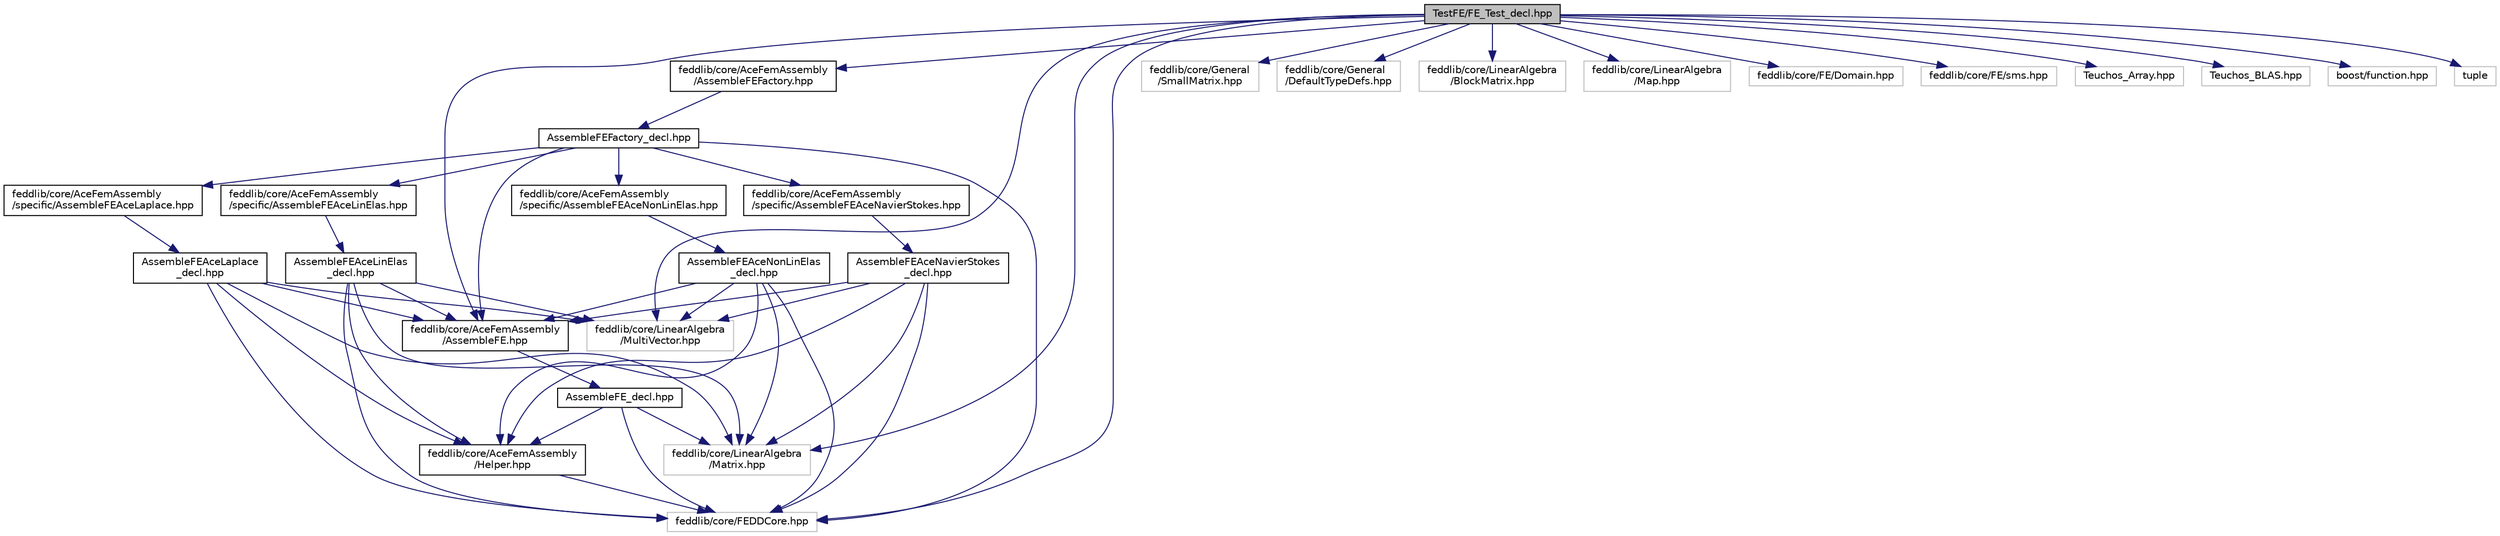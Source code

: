 digraph "TestFE/FE_Test_decl.hpp"
{
 // LATEX_PDF_SIZE
  edge [fontname="Helvetica",fontsize="10",labelfontname="Helvetica",labelfontsize="10"];
  node [fontname="Helvetica",fontsize="10",shape=record];
  Node1 [label="TestFE/FE_Test_decl.hpp",height=0.2,width=0.4,color="black", fillcolor="grey75", style="filled", fontcolor="black",tooltip=" "];
  Node1 -> Node2 [color="midnightblue",fontsize="10",style="solid"];
  Node2 [label="feddlib/core/FEDDCore.hpp",height=0.2,width=0.4,color="grey75", fillcolor="white", style="filled",tooltip=" "];
  Node1 -> Node3 [color="midnightblue",fontsize="10",style="solid"];
  Node3 [label="feddlib/core/General\l/SmallMatrix.hpp",height=0.2,width=0.4,color="grey75", fillcolor="white", style="filled",tooltip=" "];
  Node1 -> Node4 [color="midnightblue",fontsize="10",style="solid"];
  Node4 [label="feddlib/core/General\l/DefaultTypeDefs.hpp",height=0.2,width=0.4,color="grey75", fillcolor="white", style="filled",tooltip=" "];
  Node1 -> Node5 [color="midnightblue",fontsize="10",style="solid"];
  Node5 [label="feddlib/core/LinearAlgebra\l/Matrix.hpp",height=0.2,width=0.4,color="grey75", fillcolor="white", style="filled",tooltip=" "];
  Node1 -> Node6 [color="midnightblue",fontsize="10",style="solid"];
  Node6 [label="feddlib/core/LinearAlgebra\l/BlockMatrix.hpp",height=0.2,width=0.4,color="grey75", fillcolor="white", style="filled",tooltip=" "];
  Node1 -> Node7 [color="midnightblue",fontsize="10",style="solid"];
  Node7 [label="feddlib/core/LinearAlgebra\l/MultiVector.hpp",height=0.2,width=0.4,color="grey75", fillcolor="white", style="filled",tooltip=" "];
  Node1 -> Node8 [color="midnightblue",fontsize="10",style="solid"];
  Node8 [label="feddlib/core/LinearAlgebra\l/Map.hpp",height=0.2,width=0.4,color="grey75", fillcolor="white", style="filled",tooltip=" "];
  Node1 -> Node9 [color="midnightblue",fontsize="10",style="solid"];
  Node9 [label="feddlib/core/FE/Domain.hpp",height=0.2,width=0.4,color="grey75", fillcolor="white", style="filled",tooltip=" "];
  Node1 -> Node10 [color="midnightblue",fontsize="10",style="solid"];
  Node10 [label="feddlib/core/FE/sms.hpp",height=0.2,width=0.4,color="grey75", fillcolor="white", style="filled",tooltip=" "];
  Node1 -> Node11 [color="midnightblue",fontsize="10",style="solid"];
  Node11 [label="feddlib/core/AceFemAssembly\l/AssembleFE.hpp",height=0.2,width=0.4,color="black", fillcolor="white", style="filled",URL="$AssembleFE_8hpp.html",tooltip=" "];
  Node11 -> Node12 [color="midnightblue",fontsize="10",style="solid"];
  Node12 [label="AssembleFE_decl.hpp",height=0.2,width=0.4,color="black", fillcolor="white", style="filled",URL="$AssembleFE__decl_8hpp.html",tooltip=" "];
  Node12 -> Node2 [color="midnightblue",fontsize="10",style="solid"];
  Node12 -> Node5 [color="midnightblue",fontsize="10",style="solid"];
  Node12 -> Node13 [color="midnightblue",fontsize="10",style="solid"];
  Node13 [label="feddlib/core/AceFemAssembly\l/Helper.hpp",height=0.2,width=0.4,color="black", fillcolor="white", style="filled",URL="$Helper_8hpp.html",tooltip=" "];
  Node13 -> Node2 [color="midnightblue",fontsize="10",style="solid"];
  Node1 -> Node14 [color="midnightblue",fontsize="10",style="solid"];
  Node14 [label="feddlib/core/AceFemAssembly\l/AssembleFEFactory.hpp",height=0.2,width=0.4,color="black", fillcolor="white", style="filled",URL="$AssembleFEFactory_8hpp.html",tooltip=" "];
  Node14 -> Node15 [color="midnightblue",fontsize="10",style="solid"];
  Node15 [label="AssembleFEFactory_decl.hpp",height=0.2,width=0.4,color="black", fillcolor="white", style="filled",URL="$AssembleFEFactory__decl_8hpp.html",tooltip=" "];
  Node15 -> Node11 [color="midnightblue",fontsize="10",style="solid"];
  Node15 -> Node2 [color="midnightblue",fontsize="10",style="solid"];
  Node15 -> Node16 [color="midnightblue",fontsize="10",style="solid"];
  Node16 [label="feddlib/core/AceFemAssembly\l/specific/AssembleFEAceLaplace.hpp",height=0.2,width=0.4,color="black", fillcolor="white", style="filled",URL="$AssembleFEAceLaplace_8hpp.html",tooltip=" "];
  Node16 -> Node17 [color="midnightblue",fontsize="10",style="solid"];
  Node17 [label="AssembleFEAceLaplace\l_decl.hpp",height=0.2,width=0.4,color="black", fillcolor="white", style="filled",URL="$AssembleFEAceLaplace__decl_8hpp.html",tooltip=" "];
  Node17 -> Node11 [color="midnightblue",fontsize="10",style="solid"];
  Node17 -> Node13 [color="midnightblue",fontsize="10",style="solid"];
  Node17 -> Node2 [color="midnightblue",fontsize="10",style="solid"];
  Node17 -> Node5 [color="midnightblue",fontsize="10",style="solid"];
  Node17 -> Node7 [color="midnightblue",fontsize="10",style="solid"];
  Node15 -> Node18 [color="midnightblue",fontsize="10",style="solid"];
  Node18 [label="feddlib/core/AceFemAssembly\l/specific/AssembleFEAceLinElas.hpp",height=0.2,width=0.4,color="black", fillcolor="white", style="filled",URL="$AssembleFEAceLinElas_8hpp.html",tooltip=" "];
  Node18 -> Node19 [color="midnightblue",fontsize="10",style="solid"];
  Node19 [label="AssembleFEAceLinElas\l_decl.hpp",height=0.2,width=0.4,color="black", fillcolor="white", style="filled",URL="$AssembleFEAceLinElas__decl_8hpp.html",tooltip=" "];
  Node19 -> Node11 [color="midnightblue",fontsize="10",style="solid"];
  Node19 -> Node13 [color="midnightblue",fontsize="10",style="solid"];
  Node19 -> Node2 [color="midnightblue",fontsize="10",style="solid"];
  Node19 -> Node5 [color="midnightblue",fontsize="10",style="solid"];
  Node19 -> Node7 [color="midnightblue",fontsize="10",style="solid"];
  Node15 -> Node20 [color="midnightblue",fontsize="10",style="solid"];
  Node20 [label="feddlib/core/AceFemAssembly\l/specific/AssembleFEAceNonLinElas.hpp",height=0.2,width=0.4,color="black", fillcolor="white", style="filled",URL="$AssembleFEAceNonLinElas_8hpp.html",tooltip=" "];
  Node20 -> Node21 [color="midnightblue",fontsize="10",style="solid"];
  Node21 [label="AssembleFEAceNonLinElas\l_decl.hpp",height=0.2,width=0.4,color="black", fillcolor="white", style="filled",URL="$AssembleFEAceNonLinElas__decl_8hpp.html",tooltip=" "];
  Node21 -> Node11 [color="midnightblue",fontsize="10",style="solid"];
  Node21 -> Node13 [color="midnightblue",fontsize="10",style="solid"];
  Node21 -> Node2 [color="midnightblue",fontsize="10",style="solid"];
  Node21 -> Node5 [color="midnightblue",fontsize="10",style="solid"];
  Node21 -> Node7 [color="midnightblue",fontsize="10",style="solid"];
  Node15 -> Node22 [color="midnightblue",fontsize="10",style="solid"];
  Node22 [label="feddlib/core/AceFemAssembly\l/specific/AssembleFEAceNavierStokes.hpp",height=0.2,width=0.4,color="black", fillcolor="white", style="filled",URL="$AssembleFEAceNavierStokes_8hpp.html",tooltip=" "];
  Node22 -> Node23 [color="midnightblue",fontsize="10",style="solid"];
  Node23 [label="AssembleFEAceNavierStokes\l_decl.hpp",height=0.2,width=0.4,color="black", fillcolor="white", style="filled",URL="$AssembleFEAceNavierStokes__decl_8hpp.html",tooltip=" "];
  Node23 -> Node11 [color="midnightblue",fontsize="10",style="solid"];
  Node23 -> Node13 [color="midnightblue",fontsize="10",style="solid"];
  Node23 -> Node2 [color="midnightblue",fontsize="10",style="solid"];
  Node23 -> Node5 [color="midnightblue",fontsize="10",style="solid"];
  Node23 -> Node7 [color="midnightblue",fontsize="10",style="solid"];
  Node1 -> Node24 [color="midnightblue",fontsize="10",style="solid"];
  Node24 [label="Teuchos_Array.hpp",height=0.2,width=0.4,color="grey75", fillcolor="white", style="filled",tooltip=" "];
  Node1 -> Node25 [color="midnightblue",fontsize="10",style="solid"];
  Node25 [label="Teuchos_BLAS.hpp",height=0.2,width=0.4,color="grey75", fillcolor="white", style="filled",tooltip=" "];
  Node1 -> Node26 [color="midnightblue",fontsize="10",style="solid"];
  Node26 [label="boost/function.hpp",height=0.2,width=0.4,color="grey75", fillcolor="white", style="filled",tooltip=" "];
  Node1 -> Node27 [color="midnightblue",fontsize="10",style="solid"];
  Node27 [label="tuple",height=0.2,width=0.4,color="grey75", fillcolor="white", style="filled",tooltip=" "];
}
